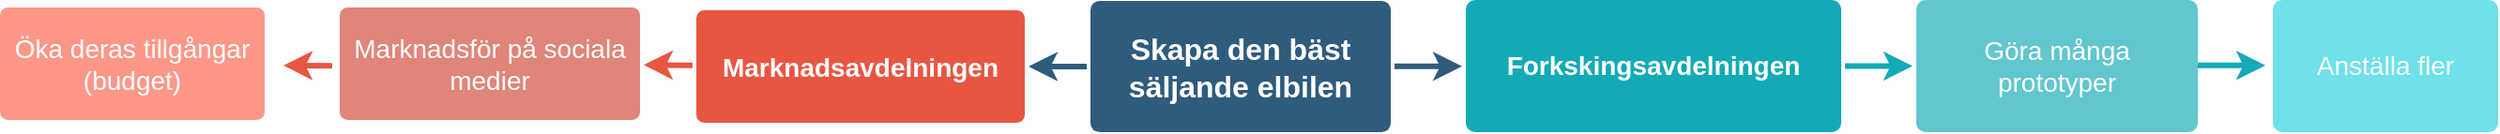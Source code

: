 <mxfile version="16.2.7"><diagram id="6a731a19-8d31-9384-78a2-239565b7b9f0" name="Page-1"><mxGraphModel dx="2842" dy="885" grid="1" gridSize="10" guides="1" tooltips="1" connect="1" arrows="1" fold="1" page="1" pageScale="1" pageWidth="1169" pageHeight="827" background="none" math="0" shadow="0"><root><mxCell id="0"/><mxCell id="1" parent="0"/><mxCell id="1746" value="" style="edgeStyle=none;rounded=0;jumpStyle=none;html=1;shadow=0;labelBackgroundColor=none;startArrow=none;startFill=0;endArrow=classic;endFill=1;jettySize=auto;orthogonalLoop=1;strokeColor=#2F5B7C;strokeWidth=3;fontFamily=Helvetica;fontSize=16;fontColor=#23445D;spacing=5;" parent="1" source="1749" target="1771" edge="1"><mxGeometry relative="1" as="geometry"/></mxCell><mxCell id="1748" value="" style="edgeStyle=none;rounded=0;jumpStyle=none;html=1;shadow=0;labelBackgroundColor=none;startArrow=none;startFill=0;endArrow=classic;endFill=1;jettySize=auto;orthogonalLoop=1;strokeColor=#2F5B7C;strokeWidth=3;fontFamily=Helvetica;fontSize=16;fontColor=#23445D;spacing=5;" parent="1" source="1749" target="1753" edge="1"><mxGeometry relative="1" as="geometry"/></mxCell><mxCell id="1749" value="&lt;div&gt;Skapa den bäst säljande elbilen&lt;/div&gt;" style="rounded=1;whiteSpace=wrap;html=1;shadow=0;labelBackgroundColor=none;strokeColor=none;strokeWidth=3;fillColor=#2F5B7C;fontFamily=Helvetica;fontSize=16;fontColor=#FFFFFF;align=center;fontStyle=1;spacing=5;arcSize=7;perimeterSpacing=2;" parent="1" vertex="1"><mxGeometry x="440" y="380.5" width="160" height="70" as="geometry"/></mxCell><mxCell id="1751" value="" style="edgeStyle=none;rounded=1;jumpStyle=none;html=1;shadow=0;labelBackgroundColor=none;startArrow=none;startFill=0;jettySize=auto;orthogonalLoop=1;strokeColor=#E85642;strokeWidth=3;fontFamily=Helvetica;fontSize=14;fontColor=#FFFFFF;spacing=5;fontStyle=1;fillColor=#b0e3e6;" parent="1" source="1753" target="1755" edge="1"><mxGeometry relative="1" as="geometry"/></mxCell><mxCell id="1753" value="Marknadsavdelningen" style="rounded=1;whiteSpace=wrap;html=1;shadow=0;labelBackgroundColor=none;strokeColor=none;strokeWidth=3;fillColor=#e85642;fontFamily=Helvetica;fontSize=14;fontColor=#FFFFFF;align=center;spacing=5;fontStyle=1;arcSize=7;perimeterSpacing=2;" parent="1" vertex="1"><mxGeometry x="230" y="385.5" width="175" height="60" as="geometry"/></mxCell><mxCell id="1755" value="Marknadsför på sociala medier" style="rounded=1;whiteSpace=wrap;html=1;shadow=0;labelBackgroundColor=none;strokeColor=none;strokeWidth=3;fillColor=#E08579;fontFamily=Helvetica;fontSize=14;fontColor=#FFFFFF;align=center;spacing=5;fontStyle=0;arcSize=7;perimeterSpacing=2;" parent="1" vertex="1"><mxGeometry x="40" y="384" width="160" height="60" as="geometry"/></mxCell><mxCell id="1771" value="Forkskingsavdelningen" style="rounded=1;whiteSpace=wrap;html=1;shadow=0;labelBackgroundColor=none;strokeColor=none;strokeWidth=3;fillColor=#12aab5;fontFamily=Helvetica;fontSize=14;fontColor=#FFFFFF;align=center;spacing=5;fontStyle=1;arcSize=7;perimeterSpacing=2;" parent="1" vertex="1"><mxGeometry x="640" y="380" width="200" height="70.5" as="geometry"/></mxCell><mxCell id="1776" value="Göra många prototyper" style="rounded=1;whiteSpace=wrap;html=1;shadow=0;labelBackgroundColor=none;strokeColor=none;strokeWidth=3;fillColor=#61c6ce;fontFamily=Helvetica;fontSize=14;fontColor=#FFFFFF;align=center;spacing=5;fontStyle=0;arcSize=7;perimeterSpacing=2;" parent="1" vertex="1"><mxGeometry x="880" y="380" width="150" height="70.5" as="geometry"/></mxCell><mxCell id="1777" value="" style="edgeStyle=none;rounded=1;jumpStyle=none;html=1;shadow=0;labelBackgroundColor=none;startArrow=none;startFill=0;jettySize=auto;orthogonalLoop=1;strokeColor=#12AAB5;strokeWidth=3;fontFamily=Helvetica;fontSize=14;fontColor=#FFFFFF;spacing=5;fontStyle=1;fillColor=#b0e3e6;" parent="1" source="1771" target="1776" edge="1"><mxGeometry relative="1" as="geometry"/></mxCell><mxCell id="ksZTtUH7Si3oRW5LuHYE-1780" value="Öka deras tillgångar (budget)" style="whiteSpace=wrap;html=1;fontSize=14;fillColor=#FF9789;strokeColor=none;fontColor=#FFFFFF;rounded=1;shadow=0;labelBackgroundColor=none;strokeWidth=3;spacing=5;fontStyle=0;arcSize=7;" vertex="1" parent="1"><mxGeometry x="-141" y="384" width="141" height="60" as="geometry"/></mxCell><mxCell id="ksZTtUH7Si3oRW5LuHYE-1788" value="Anställa fler " style="whiteSpace=wrap;html=1;fontSize=14;fillColor=#6EE1EB;strokeColor=none;fontColor=#FFFFFF;rounded=1;shadow=0;labelBackgroundColor=none;strokeWidth=3;spacing=5;fontStyle=0;arcSize=7;" vertex="1" parent="1"><mxGeometry x="1070" y="380" width="120" height="70.5" as="geometry"/></mxCell><mxCell id="ksZTtUH7Si3oRW5LuHYE-1790" value="" style="edgeStyle=none;rounded=1;jumpStyle=none;html=1;shadow=0;labelBackgroundColor=none;startArrow=none;startFill=0;jettySize=auto;orthogonalLoop=1;strokeColor=#12AAB5;strokeWidth=3;fontFamily=Helvetica;fontSize=14;fontColor=#FFFFFF;spacing=5;fontStyle=1;fillColor=#b0e3e6;" edge="1" parent="1"><mxGeometry relative="1" as="geometry"><mxPoint x="1030" y="414.91" as="sourcePoint"/><mxPoint x="1066" y="414.91" as="targetPoint"/></mxGeometry></mxCell><mxCell id="ksZTtUH7Si3oRW5LuHYE-1791" value="" style="edgeStyle=none;rounded=1;jumpStyle=none;html=1;shadow=0;labelBackgroundColor=none;startArrow=none;startFill=0;jettySize=auto;orthogonalLoop=1;strokeColor=#E85642;strokeWidth=3;fontFamily=Helvetica;fontSize=14;fontColor=#FFFFFF;spacing=5;fontStyle=1;fillColor=#b0e3e6;" edge="1" parent="1"><mxGeometry relative="1" as="geometry"><mxPoint x="36" y="415.11" as="sourcePoint"/><mxPoint x="10" y="414.913" as="targetPoint"/></mxGeometry></mxCell></root></mxGraphModel></diagram></mxfile>